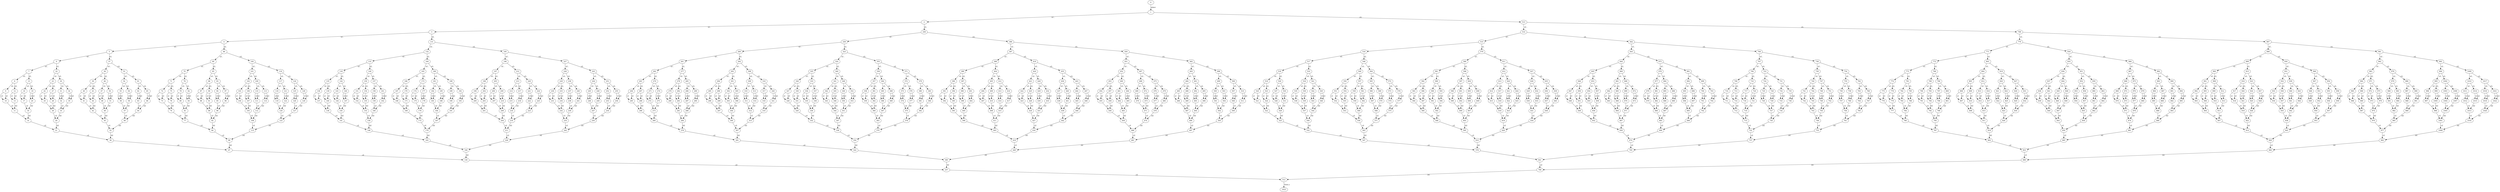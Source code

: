 digraph G {
0 ;
1 ;
2 ;
3 ;
4 ;
5 ;
6 ;
7 ;
8 ;
9 ;
10 ;
11 ;
12 ;
13 ;
14 ;
15 ;
16 ;
17 ;
18 ;
19 ;
20 ;
21 ;
22 ;
23 ;
24 ;
25 ;
26 ;
27 ;
28 ;
29 ;
30 ;
31 ;
32 ;
33 ;
34 ;
35 ;
36 ;
37 ;
38 ;
39 ;
40 ;
41 ;
42 ;
43 ;
44 ;
45 ;
46 ;
47 ;
48 ;
49 ;
50 ;
51 ;
52 ;
53 ;
54 ;
55 ;
56 ;
57 ;
58 ;
59 ;
60 ;
61 ;
62 ;
63 ;
64 ;
65 ;
66 ;
67 ;
68 ;
69 ;
70 ;
71 ;
72 ;
73 ;
74 ;
75 ;
76 ;
77 ;
78 ;
79 ;
80 ;
81 ;
82 ;
83 ;
84 ;
85 ;
86 ;
87 ;
88 ;
89 ;
90 ;
91 ;
92 ;
93 ;
94 ;
95 ;
96 ;
97 ;
98 ;
99 ;
100 ;
101 ;
102 ;
103 ;
104 ;
105 ;
106 ;
107 ;
108 ;
109 ;
110 ;
111 ;
112 ;
113 ;
114 ;
115 ;
116 ;
117 ;
118 ;
119 ;
120 ;
121 ;
122 ;
123 ;
124 ;
125 ;
126 ;
127 ;
128 ;
129 ;
130 ;
131 ;
132 ;
133 ;
134 ;
135 ;
136 ;
137 ;
138 ;
139 ;
140 ;
141 ;
142 ;
143 ;
144 ;
145 ;
146 ;
147 ;
148 ;
149 ;
150 ;
151 ;
152 ;
153 ;
154 ;
155 ;
156 ;
157 ;
158 ;
159 ;
160 ;
161 ;
162 ;
163 ;
164 ;
165 ;
166 ;
167 ;
168 ;
169 ;
170 ;
171 ;
172 ;
173 ;
174 ;
175 ;
176 ;
177 ;
178 ;
179 ;
180 ;
181 ;
182 ;
183 ;
184 ;
185 ;
186 ;
187 ;
188 ;
189 ;
190 ;
191 ;
192 ;
193 ;
194 ;
195 ;
196 ;
197 ;
198 ;
199 ;
200 ;
201 ;
202 ;
203 ;
204 ;
205 ;
206 ;
207 ;
208 ;
209 ;
210 ;
211 ;
212 ;
213 ;
214 ;
215 ;
216 ;
217 ;
218 ;
219 ;
220 ;
221 ;
222 ;
223 ;
224 ;
225 ;
226 ;
227 ;
228 ;
229 ;
230 ;
231 ;
232 ;
233 ;
234 ;
235 ;
236 ;
237 ;
238 ;
239 ;
240 ;
241 ;
242 ;
243 ;
244 ;
245 ;
246 ;
247 ;
248 ;
249 ;
250 ;
251 ;
252 ;
253 ;
254 ;
255 ;
256 ;
257 ;
258 ;
259 ;
260 ;
261 ;
262 ;
263 ;
264 ;
265 ;
266 ;
267 ;
268 ;
269 ;
270 ;
271 ;
272 ;
273 ;
274 ;
275 ;
276 ;
277 ;
278 ;
279 ;
280 ;
281 ;
282 ;
283 ;
284 ;
285 ;
286 ;
287 ;
288 ;
289 ;
290 ;
291 ;
292 ;
293 ;
294 ;
295 ;
296 ;
297 ;
298 ;
299 ;
300 ;
301 ;
302 ;
303 ;
304 ;
305 ;
306 ;
307 ;
308 ;
309 ;
310 ;
311 ;
312 ;
313 ;
314 ;
315 ;
316 ;
317 ;
318 ;
319 ;
320 ;
321 ;
322 ;
323 ;
324 ;
325 ;
326 ;
327 ;
328 ;
329 ;
330 ;
331 ;
332 ;
333 ;
334 ;
335 ;
336 ;
337 ;
338 ;
339 ;
340 ;
341 ;
342 ;
343 ;
344 ;
345 ;
346 ;
347 ;
348 ;
349 ;
350 ;
351 ;
352 ;
353 ;
354 ;
355 ;
356 ;
357 ;
358 ;
359 ;
360 ;
361 ;
362 ;
363 ;
364 ;
365 ;
366 ;
367 ;
368 ;
369 ;
370 ;
371 ;
372 ;
373 ;
374 ;
375 ;
376 ;
377 ;
378 ;
379 ;
380 ;
381 ;
382 ;
383 ;
384 ;
385 ;
386 ;
387 ;
388 ;
389 ;
390 ;
391 ;
392 ;
393 ;
394 ;
395 ;
396 ;
397 ;
398 ;
399 ;
400 ;
401 ;
402 ;
403 ;
404 ;
405 ;
406 ;
407 ;
408 ;
409 ;
410 ;
411 ;
412 ;
413 ;
414 ;
415 ;
416 ;
417 ;
418 ;
419 ;
420 ;
421 ;
422 ;
423 ;
424 ;
425 ;
426 ;
427 ;
428 ;
429 ;
430 ;
431 ;
432 ;
433 ;
434 ;
435 ;
436 ;
437 ;
438 ;
439 ;
440 ;
441 ;
442 ;
443 ;
444 ;
445 ;
446 ;
447 ;
448 ;
449 ;
450 ;
451 ;
452 ;
453 ;
454 ;
455 ;
456 ;
457 ;
458 ;
459 ;
460 ;
461 ;
462 ;
463 ;
464 ;
465 ;
466 ;
467 ;
468 ;
469 ;
470 ;
471 ;
472 ;
473 ;
474 ;
475 ;
476 ;
477 ;
478 ;
479 ;
480 ;
481 ;
482 ;
483 ;
484 ;
485 ;
486 ;
487 ;
488 ;
489 ;
490 ;
491 ;
492 ;
493 ;
494 ;
495 ;
496 ;
497 ;
498 ;
499 ;
500 ;
501 ;
502 ;
503 ;
504 ;
505 ;
506 ;
507 ;
508 ;
509 ;
510 ;
511 ;
512 ;
513 ;
514 ;
515 ;
516 ;
517 ;
518 ;
519 ;
520 ;
521 ;
522 ;
523 ;
524 ;
525 ;
526 ;
527 ;
528 ;
529 ;
530 ;
531 ;
532 ;
533 ;
534 ;
535 ;
536 ;
537 ;
538 ;
539 ;
540 ;
541 ;
542 ;
543 ;
544 ;
545 ;
546 ;
547 ;
548 ;
549 ;
550 ;
551 ;
552 ;
553 ;
554 ;
555 ;
556 ;
557 ;
558 ;
559 ;
560 ;
561 ;
562 ;
563 ;
564 ;
565 ;
566 ;
567 ;
568 ;
569 ;
570 ;
571 ;
572 ;
573 ;
574 ;
575 ;
576 ;
577 ;
578 ;
579 ;
580 ;
581 ;
582 ;
583 ;
584 ;
585 ;
586 ;
587 ;
588 ;
589 ;
590 ;
591 ;
592 ;
593 ;
594 ;
595 ;
596 ;
597 ;
598 ;
599 ;
600 ;
601 ;
602 ;
603 ;
604 ;
605 ;
606 ;
607 ;
608 ;
609 ;
610 ;
611 ;
612 ;
613 ;
614 ;
615 ;
616 ;
617 ;
618 ;
619 ;
620 ;
621 ;
622 ;
623 ;
624 ;
625 ;
626 ;
627 ;
628 ;
629 ;
630 ;
631 ;
632 ;
633 ;
634 ;
635 ;
636 ;
637 ;
638 ;
639 ;
640 ;
641 ;
642 ;
643 ;
644 ;
645 ;
646 ;
647 ;
648 ;
649 ;
650 ;
651 ;
652 ;
653 ;
654 ;
655 ;
656 ;
657 ;
658 ;
659 ;
660 ;
661 ;
662 ;
663 ;
664 ;
665 ;
666 ;
667 ;
668 ;
669 ;
670 ;
671 ;
672 ;
673 ;
674 ;
675 ;
676 ;
677 ;
678 ;
679 ;
680 ;
681 ;
682 ;
683 ;
684 ;
685 ;
686 ;
687 ;
688 ;
689 ;
690 ;
691 ;
692 ;
693 ;
694 ;
695 ;
696 ;
697 ;
698 ;
699 ;
700 ;
701 ;
702 ;
703 ;
704 ;
705 ;
706 ;
707 ;
708 ;
709 ;
710 ;
711 ;
712 ;
713 ;
714 ;
715 ;
716 ;
717 ;
718 ;
719 ;
720 ;
721 ;
722 ;
723 ;
724 ;
725 ;
726 ;
727 ;
728 ;
729 ;
730 ;
731 ;
732 ;
733 ;
734 ;
735 ;
736 ;
737 ;
738 ;
739 ;
740 ;
741 ;
742 ;
743 ;
744 ;
745 ;
746 ;
747 ;
748 ;
749 ;
750 ;
751 ;
752 ;
753 ;
754 ;
755 ;
756 ;
757 ;
758 ;
759 ;
760 ;
761 ;
762 ;
763 ;
764 ;
765 ;
766 ;
767 ;
768 ;
769 ;
770 ;
771 ;
772 ;
773 ;
774 ;
775 ;
776 ;
777 ;
778 ;
779 ;
780 ;
781 ;
782 ;
783 ;
784 ;
785 ;
786 ;
787 ;
788 ;
789 ;
790 ;
791 ;
792 ;
793 ;
794 ;
795 ;
796 ;
797 ;
798 ;
799 ;
800 ;
801 ;
802 ;
803 ;
804 ;
805 ;
806 ;
807 ;
808 ;
809 ;
810 ;
811 ;
812 ;
813 ;
814 ;
815 ;
816 ;
817 ;
818 ;
819 ;
820 ;
821 ;
822 ;
823 ;
824 ;
825 ;
826 ;
827 ;
828 ;
829 ;
830 ;
831 ;
832 ;
833 ;
834 ;
835 ;
836 ;
837 ;
838 ;
839 ;
840 ;
841 ;
842 ;
843 ;
844 ;
845 ;
846 ;
847 ;
848 ;
849 ;
850 ;
851 ;
852 ;
853 ;
854 ;
855 ;
856 ;
857 ;
858 ;
859 ;
860 ;
861 ;
862 ;
863 ;
864 ;
865 ;
866 ;
867 ;
868 ;
869 ;
870 ;
871 ;
872 ;
873 ;
874 ;
875 ;
876 ;
877 ;
878 ;
879 ;
880 ;
881 ;
882 ;
883 ;
884 ;
885 ;
886 ;
887 ;
888 ;
889 ;
890 ;
891 ;
892 ;
893 ;
894 ;
895 ;
896 ;
897 ;
898 ;
899 ;
900 ;
901 ;
902 ;
903 ;
904 ;
905 ;
906 ;
907 ;
908 ;
909 ;
910 ;
911 ;
912 ;
913 ;
914 ;
915 ;
916 ;
917 ;
918 ;
919 ;
920 ;
921 ;
922 ;
923 ;
924 ;
925 ;
926 ;
927 ;
928 ;
929 ;
930 ;
931 ;
932 ;
933 ;
934 ;
935 ;
936 ;
937 ;
938 ;
939 ;
940 ;
941 ;
942 ;
943 ;
944 ;
945 ;
946 ;
947 ;
948 ;
949 ;
950 ;
951 ;
952 ;
953 ;
954 ;
955 ;
956 ;
957 ;
958 ;
959 ;
960 ;
961 ;
962 ;
963 ;
964 ;
965 ;
966 ;
967 ;
968 ;
969 ;
970 ;
971 ;
972 ;
973 ;
974 ;
975 ;
976 ;
977 ;
978 ;
979 ;
980 ;
981 ;
982 ;
983 ;
984 ;
985 ;
986 ;
987 ;
988 ;
989 ;
990 ;
991 ;
992 ;
993 ;
994 ;
995 ;
996 ;
997 ;
998 ;
999 ;
1000 ;
1001 ;
1002 ;
1003 ;
1004 ;
1005 ;
1006 ;
1007 ;
1008 ;
1009 ;
1010 ;
1011 ;
1012 ;
1013 ;
1014 ;
1015 ;
1016 ;
1017 ;
1018 ;
1019 ;
1020 ;
1021 ;
1022 ;
1023 ;
0 -> 1 [ label="select "];
1 -> 2 [ label=" x2 ,"];
1 -> 513 [ label="y2,"];
2 -> 3 [ label=" x2 ,"];
2 -> 258 [ label="y2,"];
3 -> 4 [ label=" x2 ,"];
3 -> 131 [ label="y2,"];
4 -> 5 [ label=" x2 ,"];
4 -> 68 [ label="y2,"];
5 -> 6 [ label=" x2 ,"];
5 -> 37 [ label="y2,"];
6 -> 7 [ label=" x2 ,"];
6 -> 22 [ label="y2,"];
7 -> 8 [ label=" x2 ,"];
7 -> 15 [ label="y2,"];
8 -> 9 [ label=" x2 ,"];
8 -> 12 [ label="y2,"];
9 -> 10 [ label=" x1"];
9 -> 10 [ label="y2"];
10 -> 11 [ label=",c2"];
11 -> 14 [ label=",c2"];
12 -> 13 [ label=" x1"];
12 -> 13 [ label="y2"];
13 -> 11 [ label=",b2"];
14 -> 21 [ label=",c2"];
15 -> 16 [ label=" x2 ,"];
15 -> 19 [ label="y2,"];
16 -> 17 [ label=" x1"];
16 -> 17 [ label="y2"];
17 -> 18 [ label=",c2"];
18 -> 14 [ label=",b2"];
19 -> 20 [ label=" x1"];
19 -> 20 [ label="y2"];
20 -> 18 [ label=",b2"];
21 -> 36 [ label=",c2"];
22 -> 23 [ label=" x2 ,"];
22 -> 30 [ label="y2,"];
23 -> 24 [ label=" x2 ,"];
23 -> 27 [ label="y2,"];
24 -> 25 [ label=" x1"];
24 -> 25 [ label="y2"];
25 -> 26 [ label=",c2"];
26 -> 29 [ label=",c2"];
27 -> 28 [ label=" x1"];
27 -> 28 [ label="y2"];
28 -> 26 [ label=",b2"];
29 -> 21 [ label=",b2"];
30 -> 31 [ label=" x2 ,"];
30 -> 34 [ label="y2,"];
31 -> 32 [ label=" x1"];
31 -> 32 [ label="y2"];
32 -> 33 [ label=",c2"];
33 -> 29 [ label=",b2"];
34 -> 35 [ label=" x1"];
34 -> 35 [ label="y2"];
35 -> 33 [ label=",b2"];
36 -> 67 [ label=",c2"];
37 -> 38 [ label=" x2 ,"];
37 -> 53 [ label="y2,"];
38 -> 39 [ label=" x2 ,"];
38 -> 46 [ label="y2,"];
39 -> 40 [ label=" x2 ,"];
39 -> 43 [ label="y2,"];
40 -> 41 [ label=" x1"];
40 -> 41 [ label="y2"];
41 -> 42 [ label=",c2"];
42 -> 45 [ label=",c2"];
43 -> 44 [ label=" x1"];
43 -> 44 [ label="y2"];
44 -> 42 [ label=",b2"];
45 -> 52 [ label=",c2"];
46 -> 47 [ label=" x2 ,"];
46 -> 50 [ label="y2,"];
47 -> 48 [ label=" x1"];
47 -> 48 [ label="y2"];
48 -> 49 [ label=",c2"];
49 -> 45 [ label=",b2"];
50 -> 51 [ label=" x1"];
50 -> 51 [ label="y2"];
51 -> 49 [ label=",b2"];
52 -> 36 [ label=",b2"];
53 -> 54 [ label=" x2 ,"];
53 -> 61 [ label="y2,"];
54 -> 55 [ label=" x2 ,"];
54 -> 58 [ label="y2,"];
55 -> 56 [ label=" x1"];
55 -> 56 [ label="y2"];
56 -> 57 [ label=",c2"];
57 -> 60 [ label=",c2"];
58 -> 59 [ label=" x1"];
58 -> 59 [ label="y2"];
59 -> 57 [ label=",b2"];
60 -> 52 [ label=",b2"];
61 -> 62 [ label=" x2 ,"];
61 -> 65 [ label="y2,"];
62 -> 63 [ label=" x1"];
62 -> 63 [ label="y2"];
63 -> 64 [ label=",c2"];
64 -> 60 [ label=",b2"];
65 -> 66 [ label=" x1"];
65 -> 66 [ label="y2"];
66 -> 64 [ label=",b2"];
67 -> 130 [ label=",c2"];
68 -> 69 [ label=" x2 ,"];
68 -> 100 [ label="y2,"];
69 -> 70 [ label=" x2 ,"];
69 -> 85 [ label="y2,"];
70 -> 71 [ label=" x2 ,"];
70 -> 78 [ label="y2,"];
71 -> 72 [ label=" x2 ,"];
71 -> 75 [ label="y2,"];
72 -> 73 [ label=" x1"];
72 -> 73 [ label="y2"];
73 -> 74 [ label=",c2"];
74 -> 77 [ label=",c2"];
75 -> 76 [ label=" x1"];
75 -> 76 [ label="y2"];
76 -> 74 [ label=",b2"];
77 -> 84 [ label=",c2"];
78 -> 79 [ label=" x2 ,"];
78 -> 82 [ label="y2,"];
79 -> 80 [ label=" x1"];
79 -> 80 [ label="y2"];
80 -> 81 [ label=",c2"];
81 -> 77 [ label=",b2"];
82 -> 83 [ label=" x1"];
82 -> 83 [ label="y2"];
83 -> 81 [ label=",b2"];
84 -> 99 [ label=",c2"];
85 -> 86 [ label=" x2 ,"];
85 -> 93 [ label="y2,"];
86 -> 87 [ label=" x2 ,"];
86 -> 90 [ label="y2,"];
87 -> 88 [ label=" x1"];
87 -> 88 [ label="y2"];
88 -> 89 [ label=",c2"];
89 -> 92 [ label=",c2"];
90 -> 91 [ label=" x1"];
90 -> 91 [ label="y2"];
91 -> 89 [ label=",b2"];
92 -> 84 [ label=",b2"];
93 -> 94 [ label=" x2 ,"];
93 -> 97 [ label="y2,"];
94 -> 95 [ label=" x1"];
94 -> 95 [ label="y2"];
95 -> 96 [ label=",c2"];
96 -> 92 [ label=",b2"];
97 -> 98 [ label=" x1"];
97 -> 98 [ label="y2"];
98 -> 96 [ label=",b2"];
99 -> 67 [ label=",b2"];
100 -> 101 [ label=" x2 ,"];
100 -> 116 [ label="y2,"];
101 -> 102 [ label=" x2 ,"];
101 -> 109 [ label="y2,"];
102 -> 103 [ label=" x2 ,"];
102 -> 106 [ label="y2,"];
103 -> 104 [ label=" x1"];
103 -> 104 [ label="y2"];
104 -> 105 [ label=",c2"];
105 -> 108 [ label=",c2"];
106 -> 107 [ label=" x1"];
106 -> 107 [ label="y2"];
107 -> 105 [ label=",b2"];
108 -> 115 [ label=",c2"];
109 -> 110 [ label=" x2 ,"];
109 -> 113 [ label="y2,"];
110 -> 111 [ label=" x1"];
110 -> 111 [ label="y2"];
111 -> 112 [ label=",c2"];
112 -> 108 [ label=",b2"];
113 -> 114 [ label=" x1"];
113 -> 114 [ label="y2"];
114 -> 112 [ label=",b2"];
115 -> 99 [ label=",b2"];
116 -> 117 [ label=" x2 ,"];
116 -> 124 [ label="y2,"];
117 -> 118 [ label=" x2 ,"];
117 -> 121 [ label="y2,"];
118 -> 119 [ label=" x1"];
118 -> 119 [ label="y2"];
119 -> 120 [ label=",c2"];
120 -> 123 [ label=",c2"];
121 -> 122 [ label=" x1"];
121 -> 122 [ label="y2"];
122 -> 120 [ label=",b2"];
123 -> 115 [ label=",b2"];
124 -> 125 [ label=" x2 ,"];
124 -> 128 [ label="y2,"];
125 -> 126 [ label=" x1"];
125 -> 126 [ label="y2"];
126 -> 127 [ label=",c2"];
127 -> 123 [ label=",b2"];
128 -> 129 [ label=" x1"];
128 -> 129 [ label="y2"];
129 -> 127 [ label=",b2"];
130 -> 257 [ label=",c2"];
131 -> 132 [ label=" x2 ,"];
131 -> 195 [ label="y2,"];
132 -> 133 [ label=" x2 ,"];
132 -> 164 [ label="y2,"];
133 -> 134 [ label=" x2 ,"];
133 -> 149 [ label="y2,"];
134 -> 135 [ label=" x2 ,"];
134 -> 142 [ label="y2,"];
135 -> 136 [ label=" x2 ,"];
135 -> 139 [ label="y2,"];
136 -> 137 [ label=" x1"];
136 -> 137 [ label="y2"];
137 -> 138 [ label=",c2"];
138 -> 141 [ label=",c2"];
139 -> 140 [ label=" x1"];
139 -> 140 [ label="y2"];
140 -> 138 [ label=",b2"];
141 -> 148 [ label=",c2"];
142 -> 143 [ label=" x2 ,"];
142 -> 146 [ label="y2,"];
143 -> 144 [ label=" x1"];
143 -> 144 [ label="y2"];
144 -> 145 [ label=",c2"];
145 -> 141 [ label=",b2"];
146 -> 147 [ label=" x1"];
146 -> 147 [ label="y2"];
147 -> 145 [ label=",b2"];
148 -> 163 [ label=",c2"];
149 -> 150 [ label=" x2 ,"];
149 -> 157 [ label="y2,"];
150 -> 151 [ label=" x2 ,"];
150 -> 154 [ label="y2,"];
151 -> 152 [ label=" x1"];
151 -> 152 [ label="y2"];
152 -> 153 [ label=",c2"];
153 -> 156 [ label=",c2"];
154 -> 155 [ label=" x1"];
154 -> 155 [ label="y2"];
155 -> 153 [ label=",b2"];
156 -> 148 [ label=",b2"];
157 -> 158 [ label=" x2 ,"];
157 -> 161 [ label="y2,"];
158 -> 159 [ label=" x1"];
158 -> 159 [ label="y2"];
159 -> 160 [ label=",c2"];
160 -> 156 [ label=",b2"];
161 -> 162 [ label=" x1"];
161 -> 162 [ label="y2"];
162 -> 160 [ label=",b2"];
163 -> 194 [ label=",c2"];
164 -> 165 [ label=" x2 ,"];
164 -> 180 [ label="y2,"];
165 -> 166 [ label=" x2 ,"];
165 -> 173 [ label="y2,"];
166 -> 167 [ label=" x2 ,"];
166 -> 170 [ label="y2,"];
167 -> 168 [ label=" x1"];
167 -> 168 [ label="y2"];
168 -> 169 [ label=",c2"];
169 -> 172 [ label=",c2"];
170 -> 171 [ label=" x1"];
170 -> 171 [ label="y2"];
171 -> 169 [ label=",b2"];
172 -> 179 [ label=",c2"];
173 -> 174 [ label=" x2 ,"];
173 -> 177 [ label="y2,"];
174 -> 175 [ label=" x1"];
174 -> 175 [ label="y2"];
175 -> 176 [ label=",c2"];
176 -> 172 [ label=",b2"];
177 -> 178 [ label=" x1"];
177 -> 178 [ label="y2"];
178 -> 176 [ label=",b2"];
179 -> 163 [ label=",b2"];
180 -> 181 [ label=" x2 ,"];
180 -> 188 [ label="y2,"];
181 -> 182 [ label=" x2 ,"];
181 -> 185 [ label="y2,"];
182 -> 183 [ label=" x1"];
182 -> 183 [ label="y2"];
183 -> 184 [ label=",c2"];
184 -> 187 [ label=",c2"];
185 -> 186 [ label=" x1"];
185 -> 186 [ label="y2"];
186 -> 184 [ label=",b2"];
187 -> 179 [ label=",b2"];
188 -> 189 [ label=" x2 ,"];
188 -> 192 [ label="y2,"];
189 -> 190 [ label=" x1"];
189 -> 190 [ label="y2"];
190 -> 191 [ label=",c2"];
191 -> 187 [ label=",b2"];
192 -> 193 [ label=" x1"];
192 -> 193 [ label="y2"];
193 -> 191 [ label=",b2"];
194 -> 130 [ label=",b2"];
195 -> 196 [ label=" x2 ,"];
195 -> 227 [ label="y2,"];
196 -> 197 [ label=" x2 ,"];
196 -> 212 [ label="y2,"];
197 -> 198 [ label=" x2 ,"];
197 -> 205 [ label="y2,"];
198 -> 199 [ label=" x2 ,"];
198 -> 202 [ label="y2,"];
199 -> 200 [ label=" x1"];
199 -> 200 [ label="y2"];
200 -> 201 [ label=",c2"];
201 -> 204 [ label=",c2"];
202 -> 203 [ label=" x1"];
202 -> 203 [ label="y2"];
203 -> 201 [ label=",b2"];
204 -> 211 [ label=",c2"];
205 -> 206 [ label=" x2 ,"];
205 -> 209 [ label="y2,"];
206 -> 207 [ label=" x1"];
206 -> 207 [ label="y2"];
207 -> 208 [ label=",c2"];
208 -> 204 [ label=",b2"];
209 -> 210 [ label=" x1"];
209 -> 210 [ label="y2"];
210 -> 208 [ label=",b2"];
211 -> 226 [ label=",c2"];
212 -> 213 [ label=" x2 ,"];
212 -> 220 [ label="y2,"];
213 -> 214 [ label=" x2 ,"];
213 -> 217 [ label="y2,"];
214 -> 215 [ label=" x1"];
214 -> 215 [ label="y2"];
215 -> 216 [ label=",c2"];
216 -> 219 [ label=",c2"];
217 -> 218 [ label=" x1"];
217 -> 218 [ label="y2"];
218 -> 216 [ label=",b2"];
219 -> 211 [ label=",b2"];
220 -> 221 [ label=" x2 ,"];
220 -> 224 [ label="y2,"];
221 -> 222 [ label=" x1"];
221 -> 222 [ label="y2"];
222 -> 223 [ label=",c2"];
223 -> 219 [ label=",b2"];
224 -> 225 [ label=" x1"];
224 -> 225 [ label="y2"];
225 -> 223 [ label=",b2"];
226 -> 194 [ label=",b2"];
227 -> 228 [ label=" x2 ,"];
227 -> 243 [ label="y2,"];
228 -> 229 [ label=" x2 ,"];
228 -> 236 [ label="y2,"];
229 -> 230 [ label=" x2 ,"];
229 -> 233 [ label="y2,"];
230 -> 231 [ label=" x1"];
230 -> 231 [ label="y2"];
231 -> 232 [ label=",c2"];
232 -> 235 [ label=",c2"];
233 -> 234 [ label=" x1"];
233 -> 234 [ label="y2"];
234 -> 232 [ label=",b2"];
235 -> 242 [ label=",c2"];
236 -> 237 [ label=" x2 ,"];
236 -> 240 [ label="y2,"];
237 -> 238 [ label=" x1"];
237 -> 238 [ label="y2"];
238 -> 239 [ label=",c2"];
239 -> 235 [ label=",b2"];
240 -> 241 [ label=" x1"];
240 -> 241 [ label="y2"];
241 -> 239 [ label=",b2"];
242 -> 226 [ label=",b2"];
243 -> 244 [ label=" x2 ,"];
243 -> 251 [ label="y2,"];
244 -> 245 [ label=" x2 ,"];
244 -> 248 [ label="y2,"];
245 -> 246 [ label=" x1"];
245 -> 246 [ label="y2"];
246 -> 247 [ label=",c2"];
247 -> 250 [ label=",c2"];
248 -> 249 [ label=" x1"];
248 -> 249 [ label="y2"];
249 -> 247 [ label=",b2"];
250 -> 242 [ label=",b2"];
251 -> 252 [ label=" x2 ,"];
251 -> 255 [ label="y2,"];
252 -> 253 [ label=" x1"];
252 -> 253 [ label="y2"];
253 -> 254 [ label=",c2"];
254 -> 250 [ label=",b2"];
255 -> 256 [ label=" x1"];
255 -> 256 [ label="y2"];
256 -> 254 [ label=",b2"];
257 -> 512 [ label=",c2"];
258 -> 259 [ label=" x2 ,"];
258 -> 386 [ label="y2,"];
259 -> 260 [ label=" x2 ,"];
259 -> 323 [ label="y2,"];
260 -> 261 [ label=" x2 ,"];
260 -> 292 [ label="y2,"];
261 -> 262 [ label=" x2 ,"];
261 -> 277 [ label="y2,"];
262 -> 263 [ label=" x2 ,"];
262 -> 270 [ label="y2,"];
263 -> 264 [ label=" x2 ,"];
263 -> 267 [ label="y2,"];
264 -> 265 [ label=" x1"];
264 -> 265 [ label="y2"];
265 -> 266 [ label=",c2"];
266 -> 269 [ label=",c2"];
267 -> 268 [ label=" x1"];
267 -> 268 [ label="y2"];
268 -> 266 [ label=",b2"];
269 -> 276 [ label=",c2"];
270 -> 271 [ label=" x2 ,"];
270 -> 274 [ label="y2,"];
271 -> 272 [ label=" x1"];
271 -> 272 [ label="y2"];
272 -> 273 [ label=",c2"];
273 -> 269 [ label=",b2"];
274 -> 275 [ label=" x1"];
274 -> 275 [ label="y2"];
275 -> 273 [ label=",b2"];
276 -> 291 [ label=",c2"];
277 -> 278 [ label=" x2 ,"];
277 -> 285 [ label="y2,"];
278 -> 279 [ label=" x2 ,"];
278 -> 282 [ label="y2,"];
279 -> 280 [ label=" x1"];
279 -> 280 [ label="y2"];
280 -> 281 [ label=",c2"];
281 -> 284 [ label=",c2"];
282 -> 283 [ label=" x1"];
282 -> 283 [ label="y2"];
283 -> 281 [ label=",b2"];
284 -> 276 [ label=",b2"];
285 -> 286 [ label=" x2 ,"];
285 -> 289 [ label="y2,"];
286 -> 287 [ label=" x1"];
286 -> 287 [ label="y2"];
287 -> 288 [ label=",c2"];
288 -> 284 [ label=",b2"];
289 -> 290 [ label=" x1"];
289 -> 290 [ label="y2"];
290 -> 288 [ label=",b2"];
291 -> 322 [ label=",c2"];
292 -> 293 [ label=" x2 ,"];
292 -> 308 [ label="y2,"];
293 -> 294 [ label=" x2 ,"];
293 -> 301 [ label="y2,"];
294 -> 295 [ label=" x2 ,"];
294 -> 298 [ label="y2,"];
295 -> 296 [ label=" x1"];
295 -> 296 [ label="y2"];
296 -> 297 [ label=",c2"];
297 -> 300 [ label=",c2"];
298 -> 299 [ label=" x1"];
298 -> 299 [ label="y2"];
299 -> 297 [ label=",b2"];
300 -> 307 [ label=",c2"];
301 -> 302 [ label=" x2 ,"];
301 -> 305 [ label="y2,"];
302 -> 303 [ label=" x1"];
302 -> 303 [ label="y2"];
303 -> 304 [ label=",c2"];
304 -> 300 [ label=",b2"];
305 -> 306 [ label=" x1"];
305 -> 306 [ label="y2"];
306 -> 304 [ label=",b2"];
307 -> 291 [ label=",b2"];
308 -> 309 [ label=" x2 ,"];
308 -> 316 [ label="y2,"];
309 -> 310 [ label=" x2 ,"];
309 -> 313 [ label="y2,"];
310 -> 311 [ label=" x1"];
310 -> 311 [ label="y2"];
311 -> 312 [ label=",c2"];
312 -> 315 [ label=",c2"];
313 -> 314 [ label=" x1"];
313 -> 314 [ label="y2"];
314 -> 312 [ label=",b2"];
315 -> 307 [ label=",b2"];
316 -> 317 [ label=" x2 ,"];
316 -> 320 [ label="y2,"];
317 -> 318 [ label=" x1"];
317 -> 318 [ label="y2"];
318 -> 319 [ label=",c2"];
319 -> 315 [ label=",b2"];
320 -> 321 [ label=" x1"];
320 -> 321 [ label="y2"];
321 -> 319 [ label=",b2"];
322 -> 385 [ label=",c2"];
323 -> 324 [ label=" x2 ,"];
323 -> 355 [ label="y2,"];
324 -> 325 [ label=" x2 ,"];
324 -> 340 [ label="y2,"];
325 -> 326 [ label=" x2 ,"];
325 -> 333 [ label="y2,"];
326 -> 327 [ label=" x2 ,"];
326 -> 330 [ label="y2,"];
327 -> 328 [ label=" x1"];
327 -> 328 [ label="y2"];
328 -> 329 [ label=",c2"];
329 -> 332 [ label=",c2"];
330 -> 331 [ label=" x1"];
330 -> 331 [ label="y2"];
331 -> 329 [ label=",b2"];
332 -> 339 [ label=",c2"];
333 -> 334 [ label=" x2 ,"];
333 -> 337 [ label="y2,"];
334 -> 335 [ label=" x1"];
334 -> 335 [ label="y2"];
335 -> 336 [ label=",c2"];
336 -> 332 [ label=",b2"];
337 -> 338 [ label=" x1"];
337 -> 338 [ label="y2"];
338 -> 336 [ label=",b2"];
339 -> 354 [ label=",c2"];
340 -> 341 [ label=" x2 ,"];
340 -> 348 [ label="y2,"];
341 -> 342 [ label=" x2 ,"];
341 -> 345 [ label="y2,"];
342 -> 343 [ label=" x1"];
342 -> 343 [ label="y2"];
343 -> 344 [ label=",c2"];
344 -> 347 [ label=",c2"];
345 -> 346 [ label=" x1"];
345 -> 346 [ label="y2"];
346 -> 344 [ label=",b2"];
347 -> 339 [ label=",b2"];
348 -> 349 [ label=" x2 ,"];
348 -> 352 [ label="y2,"];
349 -> 350 [ label=" x1"];
349 -> 350 [ label="y2"];
350 -> 351 [ label=",c2"];
351 -> 347 [ label=",b2"];
352 -> 353 [ label=" x1"];
352 -> 353 [ label="y2"];
353 -> 351 [ label=",b2"];
354 -> 322 [ label=",b2"];
355 -> 356 [ label=" x2 ,"];
355 -> 371 [ label="y2,"];
356 -> 357 [ label=" x2 ,"];
356 -> 364 [ label="y2,"];
357 -> 358 [ label=" x2 ,"];
357 -> 361 [ label="y2,"];
358 -> 359 [ label=" x1"];
358 -> 359 [ label="y2"];
359 -> 360 [ label=",c2"];
360 -> 363 [ label=",c2"];
361 -> 362 [ label=" x1"];
361 -> 362 [ label="y2"];
362 -> 360 [ label=",b2"];
363 -> 370 [ label=",c2"];
364 -> 365 [ label=" x2 ,"];
364 -> 368 [ label="y2,"];
365 -> 366 [ label=" x1"];
365 -> 366 [ label="y2"];
366 -> 367 [ label=",c2"];
367 -> 363 [ label=",b2"];
368 -> 369 [ label=" x1"];
368 -> 369 [ label="y2"];
369 -> 367 [ label=",b2"];
370 -> 354 [ label=",b2"];
371 -> 372 [ label=" x2 ,"];
371 -> 379 [ label="y2,"];
372 -> 373 [ label=" x2 ,"];
372 -> 376 [ label="y2,"];
373 -> 374 [ label=" x1"];
373 -> 374 [ label="y2"];
374 -> 375 [ label=",c2"];
375 -> 378 [ label=",c2"];
376 -> 377 [ label=" x1"];
376 -> 377 [ label="y2"];
377 -> 375 [ label=",b2"];
378 -> 370 [ label=",b2"];
379 -> 380 [ label=" x2 ,"];
379 -> 383 [ label="y2,"];
380 -> 381 [ label=" x1"];
380 -> 381 [ label="y2"];
381 -> 382 [ label=",c2"];
382 -> 378 [ label=",b2"];
383 -> 384 [ label=" x1"];
383 -> 384 [ label="y2"];
384 -> 382 [ label=",b2"];
385 -> 257 [ label=",b2"];
386 -> 387 [ label=" x2 ,"];
386 -> 450 [ label="y2,"];
387 -> 388 [ label=" x2 ,"];
387 -> 419 [ label="y2,"];
388 -> 389 [ label=" x2 ,"];
388 -> 404 [ label="y2,"];
389 -> 390 [ label=" x2 ,"];
389 -> 397 [ label="y2,"];
390 -> 391 [ label=" x2 ,"];
390 -> 394 [ label="y2,"];
391 -> 392 [ label=" x1"];
391 -> 392 [ label="y2"];
392 -> 393 [ label=",c2"];
393 -> 396 [ label=",c2"];
394 -> 395 [ label=" x1"];
394 -> 395 [ label="y2"];
395 -> 393 [ label=",b2"];
396 -> 403 [ label=",c2"];
397 -> 398 [ label=" x2 ,"];
397 -> 401 [ label="y2,"];
398 -> 399 [ label=" x1"];
398 -> 399 [ label="y2"];
399 -> 400 [ label=",c2"];
400 -> 396 [ label=",b2"];
401 -> 402 [ label=" x1"];
401 -> 402 [ label="y2"];
402 -> 400 [ label=",b2"];
403 -> 418 [ label=",c2"];
404 -> 405 [ label=" x2 ,"];
404 -> 412 [ label="y2,"];
405 -> 406 [ label=" x2 ,"];
405 -> 409 [ label="y2,"];
406 -> 407 [ label=" x1"];
406 -> 407 [ label="y2"];
407 -> 408 [ label=",c2"];
408 -> 411 [ label=",c2"];
409 -> 410 [ label=" x1"];
409 -> 410 [ label="y2"];
410 -> 408 [ label=",b2"];
411 -> 403 [ label=",b2"];
412 -> 413 [ label=" x2 ,"];
412 -> 416 [ label="y2,"];
413 -> 414 [ label=" x1"];
413 -> 414 [ label="y2"];
414 -> 415 [ label=",c2"];
415 -> 411 [ label=",b2"];
416 -> 417 [ label=" x1"];
416 -> 417 [ label="y2"];
417 -> 415 [ label=",b2"];
418 -> 449 [ label=",c2"];
419 -> 420 [ label=" x2 ,"];
419 -> 435 [ label="y2,"];
420 -> 421 [ label=" x2 ,"];
420 -> 428 [ label="y2,"];
421 -> 422 [ label=" x2 ,"];
421 -> 425 [ label="y2,"];
422 -> 423 [ label=" x1"];
422 -> 423 [ label="y2"];
423 -> 424 [ label=",c2"];
424 -> 427 [ label=",c2"];
425 -> 426 [ label=" x1"];
425 -> 426 [ label="y2"];
426 -> 424 [ label=",b2"];
427 -> 434 [ label=",c2"];
428 -> 429 [ label=" x2 ,"];
428 -> 432 [ label="y2,"];
429 -> 430 [ label=" x1"];
429 -> 430 [ label="y2"];
430 -> 431 [ label=",c2"];
431 -> 427 [ label=",b2"];
432 -> 433 [ label=" x1"];
432 -> 433 [ label="y2"];
433 -> 431 [ label=",b2"];
434 -> 418 [ label=",b2"];
435 -> 436 [ label=" x2 ,"];
435 -> 443 [ label="y2,"];
436 -> 437 [ label=" x2 ,"];
436 -> 440 [ label="y2,"];
437 -> 438 [ label=" x1"];
437 -> 438 [ label="y2"];
438 -> 439 [ label=",c2"];
439 -> 442 [ label=",c2"];
440 -> 441 [ label=" x1"];
440 -> 441 [ label="y2"];
441 -> 439 [ label=",b2"];
442 -> 434 [ label=",b2"];
443 -> 444 [ label=" x2 ,"];
443 -> 447 [ label="y2,"];
444 -> 445 [ label=" x1"];
444 -> 445 [ label="y2"];
445 -> 446 [ label=",c2"];
446 -> 442 [ label=",b2"];
447 -> 448 [ label=" x1"];
447 -> 448 [ label="y2"];
448 -> 446 [ label=",b2"];
449 -> 385 [ label=",b2"];
450 -> 451 [ label=" x2 ,"];
450 -> 482 [ label="y2,"];
451 -> 452 [ label=" x2 ,"];
451 -> 467 [ label="y2,"];
452 -> 453 [ label=" x2 ,"];
452 -> 460 [ label="y2,"];
453 -> 454 [ label=" x2 ,"];
453 -> 457 [ label="y2,"];
454 -> 455 [ label=" x1"];
454 -> 455 [ label="y2"];
455 -> 456 [ label=",c2"];
456 -> 459 [ label=",c2"];
457 -> 458 [ label=" x1"];
457 -> 458 [ label="y2"];
458 -> 456 [ label=",b2"];
459 -> 466 [ label=",c2"];
460 -> 461 [ label=" x2 ,"];
460 -> 464 [ label="y2,"];
461 -> 462 [ label=" x1"];
461 -> 462 [ label="y2"];
462 -> 463 [ label=",c2"];
463 -> 459 [ label=",b2"];
464 -> 465 [ label=" x1"];
464 -> 465 [ label="y2"];
465 -> 463 [ label=",b2"];
466 -> 481 [ label=",c2"];
467 -> 468 [ label=" x2 ,"];
467 -> 475 [ label="y2,"];
468 -> 469 [ label=" x2 ,"];
468 -> 472 [ label="y2,"];
469 -> 470 [ label=" x1"];
469 -> 470 [ label="y2"];
470 -> 471 [ label=",c2"];
471 -> 474 [ label=",c2"];
472 -> 473 [ label=" x1"];
472 -> 473 [ label="y2"];
473 -> 471 [ label=",b2"];
474 -> 466 [ label=",b2"];
475 -> 476 [ label=" x2 ,"];
475 -> 479 [ label="y2,"];
476 -> 477 [ label=" x1"];
476 -> 477 [ label="y2"];
477 -> 478 [ label=",c2"];
478 -> 474 [ label=",b2"];
479 -> 480 [ label=" x1"];
479 -> 480 [ label="y2"];
480 -> 478 [ label=",b2"];
481 -> 449 [ label=",b2"];
482 -> 483 [ label=" x2 ,"];
482 -> 498 [ label="y2,"];
483 -> 484 [ label=" x2 ,"];
483 -> 491 [ label="y2,"];
484 -> 485 [ label=" x2 ,"];
484 -> 488 [ label="y2,"];
485 -> 486 [ label=" x1"];
485 -> 486 [ label="y2"];
486 -> 487 [ label=",c2"];
487 -> 490 [ label=",c2"];
488 -> 489 [ label=" x1"];
488 -> 489 [ label="y2"];
489 -> 487 [ label=",b2"];
490 -> 497 [ label=",c2"];
491 -> 492 [ label=" x2 ,"];
491 -> 495 [ label="y2,"];
492 -> 493 [ label=" x1"];
492 -> 493 [ label="y2"];
493 -> 494 [ label=",c2"];
494 -> 490 [ label=",b2"];
495 -> 496 [ label=" x1"];
495 -> 496 [ label="y2"];
496 -> 494 [ label=",b2"];
497 -> 481 [ label=",b2"];
498 -> 499 [ label=" x2 ,"];
498 -> 506 [ label="y2,"];
499 -> 500 [ label=" x2 ,"];
499 -> 503 [ label="y2,"];
500 -> 501 [ label=" x1"];
500 -> 501 [ label="y2"];
501 -> 502 [ label=",c2"];
502 -> 505 [ label=",c2"];
503 -> 504 [ label=" x1"];
503 -> 504 [ label="y2"];
504 -> 502 [ label=",b2"];
505 -> 497 [ label=",b2"];
506 -> 507 [ label=" x2 ,"];
506 -> 510 [ label="y2,"];
507 -> 508 [ label=" x1"];
507 -> 508 [ label="y2"];
508 -> 509 [ label=",c2"];
509 -> 505 [ label=",b2"];
510 -> 511 [ label=" x1"];
510 -> 511 [ label="y2"];
511 -> 509 [ label=",b2"];
512 -> 1023 [ label=" from y  "];
513 -> 514 [ label=" x2 ,"];
513 -> 769 [ label="y2,"];
514 -> 515 [ label=" x2 ,"];
514 -> 642 [ label="y2,"];
515 -> 516 [ label=" x2 ,"];
515 -> 579 [ label="y2,"];
516 -> 517 [ label=" x2 ,"];
516 -> 548 [ label="y2,"];
517 -> 518 [ label=" x2 ,"];
517 -> 533 [ label="y2,"];
518 -> 519 [ label=" x2 ,"];
518 -> 526 [ label="y2,"];
519 -> 520 [ label=" x2 ,"];
519 -> 523 [ label="y2,"];
520 -> 521 [ label=" x1"];
520 -> 521 [ label="y2"];
521 -> 522 [ label=",c2"];
522 -> 525 [ label=",c2"];
523 -> 524 [ label=" x1"];
523 -> 524 [ label="y2"];
524 -> 522 [ label=",b2"];
525 -> 532 [ label=",c2"];
526 -> 527 [ label=" x2 ,"];
526 -> 530 [ label="y2,"];
527 -> 528 [ label=" x1"];
527 -> 528 [ label="y2"];
528 -> 529 [ label=",c2"];
529 -> 525 [ label=",b2"];
530 -> 531 [ label=" x1"];
530 -> 531 [ label="y2"];
531 -> 529 [ label=",b2"];
532 -> 547 [ label=",c2"];
533 -> 534 [ label=" x2 ,"];
533 -> 541 [ label="y2,"];
534 -> 535 [ label=" x2 ,"];
534 -> 538 [ label="y2,"];
535 -> 536 [ label=" x1"];
535 -> 536 [ label="y2"];
536 -> 537 [ label=",c2"];
537 -> 540 [ label=",c2"];
538 -> 539 [ label=" x1"];
538 -> 539 [ label="y2"];
539 -> 537 [ label=",b2"];
540 -> 532 [ label=",b2"];
541 -> 542 [ label=" x2 ,"];
541 -> 545 [ label="y2,"];
542 -> 543 [ label=" x1"];
542 -> 543 [ label="y2"];
543 -> 544 [ label=",c2"];
544 -> 540 [ label=",b2"];
545 -> 546 [ label=" x1"];
545 -> 546 [ label="y2"];
546 -> 544 [ label=",b2"];
547 -> 578 [ label=",c2"];
548 -> 549 [ label=" x2 ,"];
548 -> 564 [ label="y2,"];
549 -> 550 [ label=" x2 ,"];
549 -> 557 [ label="y2,"];
550 -> 551 [ label=" x2 ,"];
550 -> 554 [ label="y2,"];
551 -> 552 [ label=" x1"];
551 -> 552 [ label="y2"];
552 -> 553 [ label=",c2"];
553 -> 556 [ label=",c2"];
554 -> 555 [ label=" x1"];
554 -> 555 [ label="y2"];
555 -> 553 [ label=",b2"];
556 -> 563 [ label=",c2"];
557 -> 558 [ label=" x2 ,"];
557 -> 561 [ label="y2,"];
558 -> 559 [ label=" x1"];
558 -> 559 [ label="y2"];
559 -> 560 [ label=",c2"];
560 -> 556 [ label=",b2"];
561 -> 562 [ label=" x1"];
561 -> 562 [ label="y2"];
562 -> 560 [ label=",b2"];
563 -> 547 [ label=",b2"];
564 -> 565 [ label=" x2 ,"];
564 -> 572 [ label="y2,"];
565 -> 566 [ label=" x2 ,"];
565 -> 569 [ label="y2,"];
566 -> 567 [ label=" x1"];
566 -> 567 [ label="y2"];
567 -> 568 [ label=",c2"];
568 -> 571 [ label=",c2"];
569 -> 570 [ label=" x1"];
569 -> 570 [ label="y2"];
570 -> 568 [ label=",b2"];
571 -> 563 [ label=",b2"];
572 -> 573 [ label=" x2 ,"];
572 -> 576 [ label="y2,"];
573 -> 574 [ label=" x1"];
573 -> 574 [ label="y2"];
574 -> 575 [ label=",c2"];
575 -> 571 [ label=",b2"];
576 -> 577 [ label=" x1"];
576 -> 577 [ label="y2"];
577 -> 575 [ label=",b2"];
578 -> 641 [ label=",c2"];
579 -> 580 [ label=" x2 ,"];
579 -> 611 [ label="y2,"];
580 -> 581 [ label=" x2 ,"];
580 -> 596 [ label="y2,"];
581 -> 582 [ label=" x2 ,"];
581 -> 589 [ label="y2,"];
582 -> 583 [ label=" x2 ,"];
582 -> 586 [ label="y2,"];
583 -> 584 [ label=" x1"];
583 -> 584 [ label="y2"];
584 -> 585 [ label=",c2"];
585 -> 588 [ label=",c2"];
586 -> 587 [ label=" x1"];
586 -> 587 [ label="y2"];
587 -> 585 [ label=",b2"];
588 -> 595 [ label=",c2"];
589 -> 590 [ label=" x2 ,"];
589 -> 593 [ label="y2,"];
590 -> 591 [ label=" x1"];
590 -> 591 [ label="y2"];
591 -> 592 [ label=",c2"];
592 -> 588 [ label=",b2"];
593 -> 594 [ label=" x1"];
593 -> 594 [ label="y2"];
594 -> 592 [ label=",b2"];
595 -> 610 [ label=",c2"];
596 -> 597 [ label=" x2 ,"];
596 -> 604 [ label="y2,"];
597 -> 598 [ label=" x2 ,"];
597 -> 601 [ label="y2,"];
598 -> 599 [ label=" x1"];
598 -> 599 [ label="y2"];
599 -> 600 [ label=",c2"];
600 -> 603 [ label=",c2"];
601 -> 602 [ label=" x1"];
601 -> 602 [ label="y2"];
602 -> 600 [ label=",b2"];
603 -> 595 [ label=",b2"];
604 -> 605 [ label=" x2 ,"];
604 -> 608 [ label="y2,"];
605 -> 606 [ label=" x1"];
605 -> 606 [ label="y2"];
606 -> 607 [ label=",c2"];
607 -> 603 [ label=",b2"];
608 -> 609 [ label=" x1"];
608 -> 609 [ label="y2"];
609 -> 607 [ label=",b2"];
610 -> 578 [ label=",b2"];
611 -> 612 [ label=" x2 ,"];
611 -> 627 [ label="y2,"];
612 -> 613 [ label=" x2 ,"];
612 -> 620 [ label="y2,"];
613 -> 614 [ label=" x2 ,"];
613 -> 617 [ label="y2,"];
614 -> 615 [ label=" x1"];
614 -> 615 [ label="y2"];
615 -> 616 [ label=",c2"];
616 -> 619 [ label=",c2"];
617 -> 618 [ label=" x1"];
617 -> 618 [ label="y2"];
618 -> 616 [ label=",b2"];
619 -> 626 [ label=",c2"];
620 -> 621 [ label=" x2 ,"];
620 -> 624 [ label="y2,"];
621 -> 622 [ label=" x1"];
621 -> 622 [ label="y2"];
622 -> 623 [ label=",c2"];
623 -> 619 [ label=",b2"];
624 -> 625 [ label=" x1"];
624 -> 625 [ label="y2"];
625 -> 623 [ label=",b2"];
626 -> 610 [ label=",b2"];
627 -> 628 [ label=" x2 ,"];
627 -> 635 [ label="y2,"];
628 -> 629 [ label=" x2 ,"];
628 -> 632 [ label="y2,"];
629 -> 630 [ label=" x1"];
629 -> 630 [ label="y2"];
630 -> 631 [ label=",c2"];
631 -> 634 [ label=",c2"];
632 -> 633 [ label=" x1"];
632 -> 633 [ label="y2"];
633 -> 631 [ label=",b2"];
634 -> 626 [ label=",b2"];
635 -> 636 [ label=" x2 ,"];
635 -> 639 [ label="y2,"];
636 -> 637 [ label=" x1"];
636 -> 637 [ label="y2"];
637 -> 638 [ label=",c2"];
638 -> 634 [ label=",b2"];
639 -> 640 [ label=" x1"];
639 -> 640 [ label="y2"];
640 -> 638 [ label=",b2"];
641 -> 768 [ label=",c2"];
642 -> 643 [ label=" x2 ,"];
642 -> 706 [ label="y2,"];
643 -> 644 [ label=" x2 ,"];
643 -> 675 [ label="y2,"];
644 -> 645 [ label=" x2 ,"];
644 -> 660 [ label="y2,"];
645 -> 646 [ label=" x2 ,"];
645 -> 653 [ label="y2,"];
646 -> 647 [ label=" x2 ,"];
646 -> 650 [ label="y2,"];
647 -> 648 [ label=" x1"];
647 -> 648 [ label="y2"];
648 -> 649 [ label=",c2"];
649 -> 652 [ label=",c2"];
650 -> 651 [ label=" x1"];
650 -> 651 [ label="y2"];
651 -> 649 [ label=",b2"];
652 -> 659 [ label=",c2"];
653 -> 654 [ label=" x2 ,"];
653 -> 657 [ label="y2,"];
654 -> 655 [ label=" x1"];
654 -> 655 [ label="y2"];
655 -> 656 [ label=",c2"];
656 -> 652 [ label=",b2"];
657 -> 658 [ label=" x1"];
657 -> 658 [ label="y2"];
658 -> 656 [ label=",b2"];
659 -> 674 [ label=",c2"];
660 -> 661 [ label=" x2 ,"];
660 -> 668 [ label="y2,"];
661 -> 662 [ label=" x2 ,"];
661 -> 665 [ label="y2,"];
662 -> 663 [ label=" x1"];
662 -> 663 [ label="y2"];
663 -> 664 [ label=",c2"];
664 -> 667 [ label=",c2"];
665 -> 666 [ label=" x1"];
665 -> 666 [ label="y2"];
666 -> 664 [ label=",b2"];
667 -> 659 [ label=",b2"];
668 -> 669 [ label=" x2 ,"];
668 -> 672 [ label="y2,"];
669 -> 670 [ label=" x1"];
669 -> 670 [ label="y2"];
670 -> 671 [ label=",c2"];
671 -> 667 [ label=",b2"];
672 -> 673 [ label=" x1"];
672 -> 673 [ label="y2"];
673 -> 671 [ label=",b2"];
674 -> 705 [ label=",c2"];
675 -> 676 [ label=" x2 ,"];
675 -> 691 [ label="y2,"];
676 -> 677 [ label=" x2 ,"];
676 -> 684 [ label="y2,"];
677 -> 678 [ label=" x2 ,"];
677 -> 681 [ label="y2,"];
678 -> 679 [ label=" x1"];
678 -> 679 [ label="y2"];
679 -> 680 [ label=",c2"];
680 -> 683 [ label=",c2"];
681 -> 682 [ label=" x1"];
681 -> 682 [ label="y2"];
682 -> 680 [ label=",b2"];
683 -> 690 [ label=",c2"];
684 -> 685 [ label=" x2 ,"];
684 -> 688 [ label="y2,"];
685 -> 686 [ label=" x1"];
685 -> 686 [ label="y2"];
686 -> 687 [ label=",c2"];
687 -> 683 [ label=",b2"];
688 -> 689 [ label=" x1"];
688 -> 689 [ label="y2"];
689 -> 687 [ label=",b2"];
690 -> 674 [ label=",b2"];
691 -> 692 [ label=" x2 ,"];
691 -> 699 [ label="y2,"];
692 -> 693 [ label=" x2 ,"];
692 -> 696 [ label="y2,"];
693 -> 694 [ label=" x1"];
693 -> 694 [ label="y2"];
694 -> 695 [ label=",c2"];
695 -> 698 [ label=",c2"];
696 -> 697 [ label=" x1"];
696 -> 697 [ label="y2"];
697 -> 695 [ label=",b2"];
698 -> 690 [ label=",b2"];
699 -> 700 [ label=" x2 ,"];
699 -> 703 [ label="y2,"];
700 -> 701 [ label=" x1"];
700 -> 701 [ label="y2"];
701 -> 702 [ label=",c2"];
702 -> 698 [ label=",b2"];
703 -> 704 [ label=" x1"];
703 -> 704 [ label="y2"];
704 -> 702 [ label=",b2"];
705 -> 641 [ label=",b2"];
706 -> 707 [ label=" x2 ,"];
706 -> 738 [ label="y2,"];
707 -> 708 [ label=" x2 ,"];
707 -> 723 [ label="y2,"];
708 -> 709 [ label=" x2 ,"];
708 -> 716 [ label="y2,"];
709 -> 710 [ label=" x2 ,"];
709 -> 713 [ label="y2,"];
710 -> 711 [ label=" x1"];
710 -> 711 [ label="y2"];
711 -> 712 [ label=",c2"];
712 -> 715 [ label=",c2"];
713 -> 714 [ label=" x1"];
713 -> 714 [ label="y2"];
714 -> 712 [ label=",b2"];
715 -> 722 [ label=",c2"];
716 -> 717 [ label=" x2 ,"];
716 -> 720 [ label="y2,"];
717 -> 718 [ label=" x1"];
717 -> 718 [ label="y2"];
718 -> 719 [ label=",c2"];
719 -> 715 [ label=",b2"];
720 -> 721 [ label=" x1"];
720 -> 721 [ label="y2"];
721 -> 719 [ label=",b2"];
722 -> 737 [ label=",c2"];
723 -> 724 [ label=" x2 ,"];
723 -> 731 [ label="y2,"];
724 -> 725 [ label=" x2 ,"];
724 -> 728 [ label="y2,"];
725 -> 726 [ label=" x1"];
725 -> 726 [ label="y2"];
726 -> 727 [ label=",c2"];
727 -> 730 [ label=",c2"];
728 -> 729 [ label=" x1"];
728 -> 729 [ label="y2"];
729 -> 727 [ label=",b2"];
730 -> 722 [ label=",b2"];
731 -> 732 [ label=" x2 ,"];
731 -> 735 [ label="y2,"];
732 -> 733 [ label=" x1"];
732 -> 733 [ label="y2"];
733 -> 734 [ label=",c2"];
734 -> 730 [ label=",b2"];
735 -> 736 [ label=" x1"];
735 -> 736 [ label="y2"];
736 -> 734 [ label=",b2"];
737 -> 705 [ label=",b2"];
738 -> 739 [ label=" x2 ,"];
738 -> 754 [ label="y2,"];
739 -> 740 [ label=" x2 ,"];
739 -> 747 [ label="y2,"];
740 -> 741 [ label=" x2 ,"];
740 -> 744 [ label="y2,"];
741 -> 742 [ label=" x1"];
741 -> 742 [ label="y2"];
742 -> 743 [ label=",c2"];
743 -> 746 [ label=",c2"];
744 -> 745 [ label=" x1"];
744 -> 745 [ label="y2"];
745 -> 743 [ label=",b2"];
746 -> 753 [ label=",c2"];
747 -> 748 [ label=" x2 ,"];
747 -> 751 [ label="y2,"];
748 -> 749 [ label=" x1"];
748 -> 749 [ label="y2"];
749 -> 750 [ label=",c2"];
750 -> 746 [ label=",b2"];
751 -> 752 [ label=" x1"];
751 -> 752 [ label="y2"];
752 -> 750 [ label=",b2"];
753 -> 737 [ label=",b2"];
754 -> 755 [ label=" x2 ,"];
754 -> 762 [ label="y2,"];
755 -> 756 [ label=" x2 ,"];
755 -> 759 [ label="y2,"];
756 -> 757 [ label=" x1"];
756 -> 757 [ label="y2"];
757 -> 758 [ label=",c2"];
758 -> 761 [ label=",c2"];
759 -> 760 [ label=" x1"];
759 -> 760 [ label="y2"];
760 -> 758 [ label=",b2"];
761 -> 753 [ label=",b2"];
762 -> 763 [ label=" x2 ,"];
762 -> 766 [ label="y2,"];
763 -> 764 [ label=" x1"];
763 -> 764 [ label="y2"];
764 -> 765 [ label=",c2"];
765 -> 761 [ label=",b2"];
766 -> 767 [ label=" x1"];
766 -> 767 [ label="y2"];
767 -> 765 [ label=",b2"];
768 -> 512 [ label=",b2"];
769 -> 770 [ label=" x2 ,"];
769 -> 897 [ label="y2,"];
770 -> 771 [ label=" x2 ,"];
770 -> 834 [ label="y2,"];
771 -> 772 [ label=" x2 ,"];
771 -> 803 [ label="y2,"];
772 -> 773 [ label=" x2 ,"];
772 -> 788 [ label="y2,"];
773 -> 774 [ label=" x2 ,"];
773 -> 781 [ label="y2,"];
774 -> 775 [ label=" x2 ,"];
774 -> 778 [ label="y2,"];
775 -> 776 [ label=" x1"];
775 -> 776 [ label="y2"];
776 -> 777 [ label=",c2"];
777 -> 780 [ label=",c2"];
778 -> 779 [ label=" x1"];
778 -> 779 [ label="y2"];
779 -> 777 [ label=",b2"];
780 -> 787 [ label=",c2"];
781 -> 782 [ label=" x2 ,"];
781 -> 785 [ label="y2,"];
782 -> 783 [ label=" x1"];
782 -> 783 [ label="y2"];
783 -> 784 [ label=",c2"];
784 -> 780 [ label=",b2"];
785 -> 786 [ label=" x1"];
785 -> 786 [ label="y2"];
786 -> 784 [ label=",b2"];
787 -> 802 [ label=",c2"];
788 -> 789 [ label=" x2 ,"];
788 -> 796 [ label="y2,"];
789 -> 790 [ label=" x2 ,"];
789 -> 793 [ label="y2,"];
790 -> 791 [ label=" x1"];
790 -> 791 [ label="y2"];
791 -> 792 [ label=",c2"];
792 -> 795 [ label=",c2"];
793 -> 794 [ label=" x1"];
793 -> 794 [ label="y2"];
794 -> 792 [ label=",b2"];
795 -> 787 [ label=",b2"];
796 -> 797 [ label=" x2 ,"];
796 -> 800 [ label="y2,"];
797 -> 798 [ label=" x1"];
797 -> 798 [ label="y2"];
798 -> 799 [ label=",c2"];
799 -> 795 [ label=",b2"];
800 -> 801 [ label=" x1"];
800 -> 801 [ label="y2"];
801 -> 799 [ label=",b2"];
802 -> 833 [ label=",c2"];
803 -> 804 [ label=" x2 ,"];
803 -> 819 [ label="y2,"];
804 -> 805 [ label=" x2 ,"];
804 -> 812 [ label="y2,"];
805 -> 806 [ label=" x2 ,"];
805 -> 809 [ label="y2,"];
806 -> 807 [ label=" x1"];
806 -> 807 [ label="y2"];
807 -> 808 [ label=",c2"];
808 -> 811 [ label=",c2"];
809 -> 810 [ label=" x1"];
809 -> 810 [ label="y2"];
810 -> 808 [ label=",b2"];
811 -> 818 [ label=",c2"];
812 -> 813 [ label=" x2 ,"];
812 -> 816 [ label="y2,"];
813 -> 814 [ label=" x1"];
813 -> 814 [ label="y2"];
814 -> 815 [ label=",c2"];
815 -> 811 [ label=",b2"];
816 -> 817 [ label=" x1"];
816 -> 817 [ label="y2"];
817 -> 815 [ label=",b2"];
818 -> 802 [ label=",b2"];
819 -> 820 [ label=" x2 ,"];
819 -> 827 [ label="y2,"];
820 -> 821 [ label=" x2 ,"];
820 -> 824 [ label="y2,"];
821 -> 822 [ label=" x1"];
821 -> 822 [ label="y2"];
822 -> 823 [ label=",c2"];
823 -> 826 [ label=",c2"];
824 -> 825 [ label=" x1"];
824 -> 825 [ label="y2"];
825 -> 823 [ label=",b2"];
826 -> 818 [ label=",b2"];
827 -> 828 [ label=" x2 ,"];
827 -> 831 [ label="y2,"];
828 -> 829 [ label=" x1"];
828 -> 829 [ label="y2"];
829 -> 830 [ label=",c2"];
830 -> 826 [ label=",b2"];
831 -> 832 [ label=" x1"];
831 -> 832 [ label="y2"];
832 -> 830 [ label=",b2"];
833 -> 896 [ label=",c2"];
834 -> 835 [ label=" x2 ,"];
834 -> 866 [ label="y2,"];
835 -> 836 [ label=" x2 ,"];
835 -> 851 [ label="y2,"];
836 -> 837 [ label=" x2 ,"];
836 -> 844 [ label="y2,"];
837 -> 838 [ label=" x2 ,"];
837 -> 841 [ label="y2,"];
838 -> 839 [ label=" x1"];
838 -> 839 [ label="y2"];
839 -> 840 [ label=",c2"];
840 -> 843 [ label=",c2"];
841 -> 842 [ label=" x1"];
841 -> 842 [ label="y2"];
842 -> 840 [ label=",b2"];
843 -> 850 [ label=",c2"];
844 -> 845 [ label=" x2 ,"];
844 -> 848 [ label="y2,"];
845 -> 846 [ label=" x1"];
845 -> 846 [ label="y2"];
846 -> 847 [ label=",c2"];
847 -> 843 [ label=",b2"];
848 -> 849 [ label=" x1"];
848 -> 849 [ label="y2"];
849 -> 847 [ label=",b2"];
850 -> 865 [ label=",c2"];
851 -> 852 [ label=" x2 ,"];
851 -> 859 [ label="y2,"];
852 -> 853 [ label=" x2 ,"];
852 -> 856 [ label="y2,"];
853 -> 854 [ label=" x1"];
853 -> 854 [ label="y2"];
854 -> 855 [ label=",c2"];
855 -> 858 [ label=",c2"];
856 -> 857 [ label=" x1"];
856 -> 857 [ label="y2"];
857 -> 855 [ label=",b2"];
858 -> 850 [ label=",b2"];
859 -> 860 [ label=" x2 ,"];
859 -> 863 [ label="y2,"];
860 -> 861 [ label=" x1"];
860 -> 861 [ label="y2"];
861 -> 862 [ label=",c2"];
862 -> 858 [ label=",b2"];
863 -> 864 [ label=" x1"];
863 -> 864 [ label="y2"];
864 -> 862 [ label=",b2"];
865 -> 833 [ label=",b2"];
866 -> 867 [ label=" x2 ,"];
866 -> 882 [ label="y2,"];
867 -> 868 [ label=" x2 ,"];
867 -> 875 [ label="y2,"];
868 -> 869 [ label=" x2 ,"];
868 -> 872 [ label="y2,"];
869 -> 870 [ label=" x1"];
869 -> 870 [ label="y2"];
870 -> 871 [ label=",c2"];
871 -> 874 [ label=",c2"];
872 -> 873 [ label=" x1"];
872 -> 873 [ label="y2"];
873 -> 871 [ label=",b2"];
874 -> 881 [ label=",c2"];
875 -> 876 [ label=" x2 ,"];
875 -> 879 [ label="y2,"];
876 -> 877 [ label=" x1"];
876 -> 877 [ label="y2"];
877 -> 878 [ label=",c2"];
878 -> 874 [ label=",b2"];
879 -> 880 [ label=" x1"];
879 -> 880 [ label="y2"];
880 -> 878 [ label=",b2"];
881 -> 865 [ label=",b2"];
882 -> 883 [ label=" x2 ,"];
882 -> 890 [ label="y2,"];
883 -> 884 [ label=" x2 ,"];
883 -> 887 [ label="y2,"];
884 -> 885 [ label=" x1"];
884 -> 885 [ label="y2"];
885 -> 886 [ label=",c2"];
886 -> 889 [ label=",c2"];
887 -> 888 [ label=" x1"];
887 -> 888 [ label="y2"];
888 -> 886 [ label=",b2"];
889 -> 881 [ label=",b2"];
890 -> 891 [ label=" x2 ,"];
890 -> 894 [ label="y2,"];
891 -> 892 [ label=" x1"];
891 -> 892 [ label="y2"];
892 -> 893 [ label=",c2"];
893 -> 889 [ label=",b2"];
894 -> 895 [ label=" x1"];
894 -> 895 [ label="y2"];
895 -> 893 [ label=",b2"];
896 -> 768 [ label=",b2"];
897 -> 898 [ label=" x2 ,"];
897 -> 961 [ label="y2,"];
898 -> 899 [ label=" x2 ,"];
898 -> 930 [ label="y2,"];
899 -> 900 [ label=" x2 ,"];
899 -> 915 [ label="y2,"];
900 -> 901 [ label=" x2 ,"];
900 -> 908 [ label="y2,"];
901 -> 902 [ label=" x2 ,"];
901 -> 905 [ label="y2,"];
902 -> 903 [ label=" x1"];
902 -> 903 [ label="y2"];
903 -> 904 [ label=",c2"];
904 -> 907 [ label=",c2"];
905 -> 906 [ label=" x1"];
905 -> 906 [ label="y2"];
906 -> 904 [ label=",b2"];
907 -> 914 [ label=",c2"];
908 -> 909 [ label=" x2 ,"];
908 -> 912 [ label="y2,"];
909 -> 910 [ label=" x1"];
909 -> 910 [ label="y2"];
910 -> 911 [ label=",c2"];
911 -> 907 [ label=",b2"];
912 -> 913 [ label=" x1"];
912 -> 913 [ label="y2"];
913 -> 911 [ label=",b2"];
914 -> 929 [ label=",c2"];
915 -> 916 [ label=" x2 ,"];
915 -> 923 [ label="y2,"];
916 -> 917 [ label=" x2 ,"];
916 -> 920 [ label="y2,"];
917 -> 918 [ label=" x1"];
917 -> 918 [ label="y2"];
918 -> 919 [ label=",c2"];
919 -> 922 [ label=",c2"];
920 -> 921 [ label=" x1"];
920 -> 921 [ label="y2"];
921 -> 919 [ label=",b2"];
922 -> 914 [ label=",b2"];
923 -> 924 [ label=" x2 ,"];
923 -> 927 [ label="y2,"];
924 -> 925 [ label=" x1"];
924 -> 925 [ label="y2"];
925 -> 926 [ label=",c2"];
926 -> 922 [ label=",b2"];
927 -> 928 [ label=" x1"];
927 -> 928 [ label="y2"];
928 -> 926 [ label=",b2"];
929 -> 960 [ label=",c2"];
930 -> 931 [ label=" x2 ,"];
930 -> 946 [ label="y2,"];
931 -> 932 [ label=" x2 ,"];
931 -> 939 [ label="y2,"];
932 -> 933 [ label=" x2 ,"];
932 -> 936 [ label="y2,"];
933 -> 934 [ label=" x1"];
933 -> 934 [ label="y2"];
934 -> 935 [ label=",c2"];
935 -> 938 [ label=",c2"];
936 -> 937 [ label=" x1"];
936 -> 937 [ label="y2"];
937 -> 935 [ label=",b2"];
938 -> 945 [ label=",c2"];
939 -> 940 [ label=" x2 ,"];
939 -> 943 [ label="y2,"];
940 -> 941 [ label=" x1"];
940 -> 941 [ label="y2"];
941 -> 942 [ label=",c2"];
942 -> 938 [ label=",b2"];
943 -> 944 [ label=" x1"];
943 -> 944 [ label="y2"];
944 -> 942 [ label=",b2"];
945 -> 929 [ label=",b2"];
946 -> 947 [ label=" x2 ,"];
946 -> 954 [ label="y2,"];
947 -> 948 [ label=" x2 ,"];
947 -> 951 [ label="y2,"];
948 -> 949 [ label=" x1"];
948 -> 949 [ label="y2"];
949 -> 950 [ label=",c2"];
950 -> 953 [ label=",c2"];
951 -> 952 [ label=" x1"];
951 -> 952 [ label="y2"];
952 -> 950 [ label=",b2"];
953 -> 945 [ label=",b2"];
954 -> 955 [ label=" x2 ,"];
954 -> 958 [ label="y2,"];
955 -> 956 [ label=" x1"];
955 -> 956 [ label="y2"];
956 -> 957 [ label=",c2"];
957 -> 953 [ label=",b2"];
958 -> 959 [ label=" x1"];
958 -> 959 [ label="y2"];
959 -> 957 [ label=",b2"];
960 -> 896 [ label=",b2"];
961 -> 962 [ label=" x2 ,"];
961 -> 993 [ label="y2,"];
962 -> 963 [ label=" x2 ,"];
962 -> 978 [ label="y2,"];
963 -> 964 [ label=" x2 ,"];
963 -> 971 [ label="y2,"];
964 -> 965 [ label=" x2 ,"];
964 -> 968 [ label="y2,"];
965 -> 966 [ label=" x1"];
965 -> 966 [ label="y2"];
966 -> 967 [ label=",c2"];
967 -> 970 [ label=",c2"];
968 -> 969 [ label=" x1"];
968 -> 969 [ label="y2"];
969 -> 967 [ label=",b2"];
970 -> 977 [ label=",c2"];
971 -> 972 [ label=" x2 ,"];
971 -> 975 [ label="y2,"];
972 -> 973 [ label=" x1"];
972 -> 973 [ label="y2"];
973 -> 974 [ label=",c2"];
974 -> 970 [ label=",b2"];
975 -> 976 [ label=" x1"];
975 -> 976 [ label="y2"];
976 -> 974 [ label=",b2"];
977 -> 992 [ label=",c2"];
978 -> 979 [ label=" x2 ,"];
978 -> 986 [ label="y2,"];
979 -> 980 [ label=" x2 ,"];
979 -> 983 [ label="y2,"];
980 -> 981 [ label=" x1"];
980 -> 981 [ label="y2"];
981 -> 982 [ label=",c2"];
982 -> 985 [ label=",c2"];
983 -> 984 [ label=" x1"];
983 -> 984 [ label="y2"];
984 -> 982 [ label=",b2"];
985 -> 977 [ label=",b2"];
986 -> 987 [ label=" x2 ,"];
986 -> 990 [ label="y2,"];
987 -> 988 [ label=" x1"];
987 -> 988 [ label="y2"];
988 -> 989 [ label=",c2"];
989 -> 985 [ label=",b2"];
990 -> 991 [ label=" x1"];
990 -> 991 [ label="y2"];
991 -> 989 [ label=",b2"];
992 -> 960 [ label=",b2"];
993 -> 994 [ label=" x2 ,"];
993 -> 1009 [ label="y2,"];
994 -> 995 [ label=" x2 ,"];
994 -> 1002 [ label="y2,"];
995 -> 996 [ label=" x2 ,"];
995 -> 999 [ label="y2,"];
996 -> 997 [ label=" x1"];
996 -> 997 [ label="y2"];
997 -> 998 [ label=",c2"];
998 -> 1001 [ label=",c2"];
999 -> 1000 [ label=" x1"];
999 -> 1000 [ label="y2"];
1000 -> 998 [ label=",b2"];
1001 -> 1008 [ label=",c2"];
1002 -> 1003 [ label=" x2 ,"];
1002 -> 1006 [ label="y2,"];
1003 -> 1004 [ label=" x1"];
1003 -> 1004 [ label="y2"];
1004 -> 1005 [ label=",c2"];
1005 -> 1001 [ label=",b2"];
1006 -> 1007 [ label=" x1"];
1006 -> 1007 [ label="y2"];
1007 -> 1005 [ label=",b2"];
1008 -> 992 [ label=",b2"];
1009 -> 1010 [ label=" x2 ,"];
1009 -> 1017 [ label="y2,"];
1010 -> 1011 [ label=" x2 ,"];
1010 -> 1014 [ label="y2,"];
1011 -> 1012 [ label=" x1"];
1011 -> 1012 [ label="y2"];
1012 -> 1013 [ label=",c2"];
1013 -> 1016 [ label=",c2"];
1014 -> 1015 [ label=" x1"];
1014 -> 1015 [ label="y2"];
1015 -> 1013 [ label=",b2"];
1016 -> 1008 [ label=",b2"];
1017 -> 1018 [ label=" x2 ,"];
1017 -> 1021 [ label="y2,"];
1018 -> 1019 [ label=" x1"];
1018 -> 1019 [ label="y2"];
1019 -> 1020 [ label=",c2"];
1020 -> 1016 [ label=",b2"];
1021 -> 1022 [ label=" x1"];
1021 -> 1022 [ label="y2"];
1022 -> 1020 [ label=",b2"];
}

